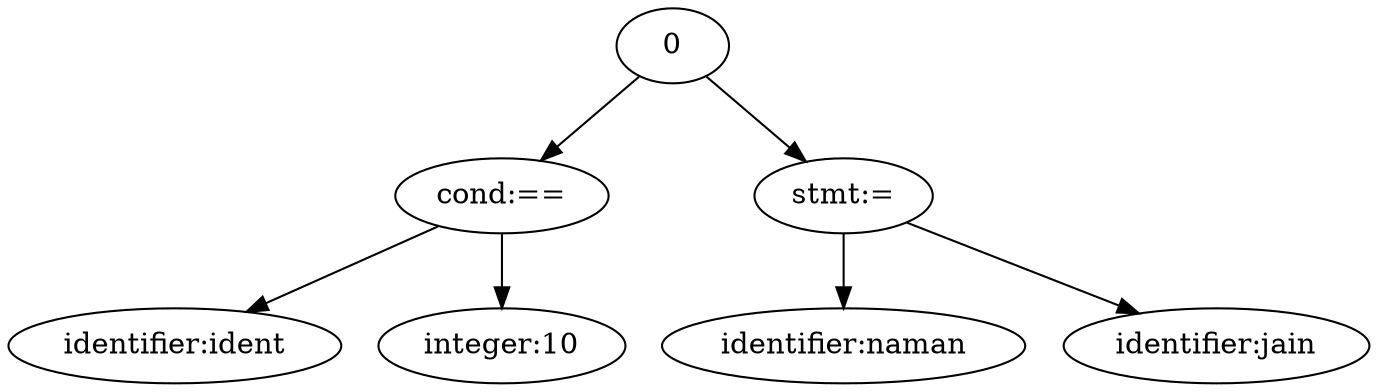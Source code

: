 strict digraph G {
1 [label="cond:=="];
0 -> 1;
2 [label="identifier:ident"];
1 -> 2;
3 [label="integer:10"];
1 -> 3;
4 [label="stmt:="];
0 -> 4;
5 [label="identifier:naman"];
4 -> 5;
6 [label="identifier:jain"];
4 -> 6;
}
